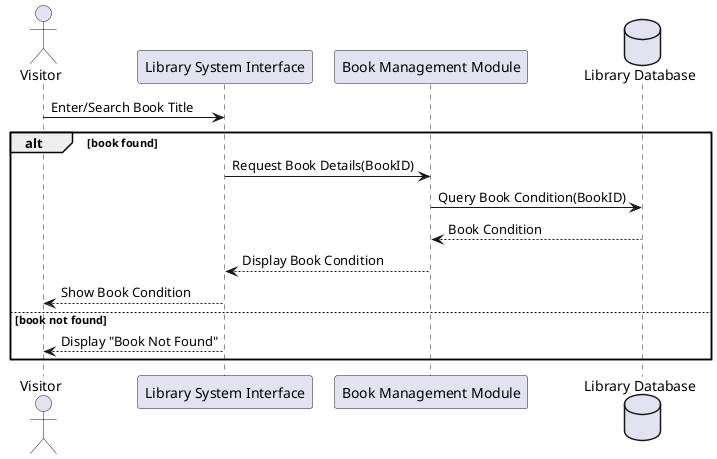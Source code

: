 @startuml
actor Visitor
participant "Library System Interface" as Interface
participant "Book Management Module" as BookModule
database "Library Database" as Database

Visitor -> Interface : Enter/Search Book Title
alt book found
    Interface -> BookModule : Request Book Details(BookID)
    BookModule -> Database : Query Book Condition(BookID)
    Database --> BookModule : Book Condition
    BookModule --> Interface : Display Book Condition
    Interface --> Visitor : Show Book Condition
else book not found
    Interface --> Visitor : Display "Book Not Found"
end
@enduml
